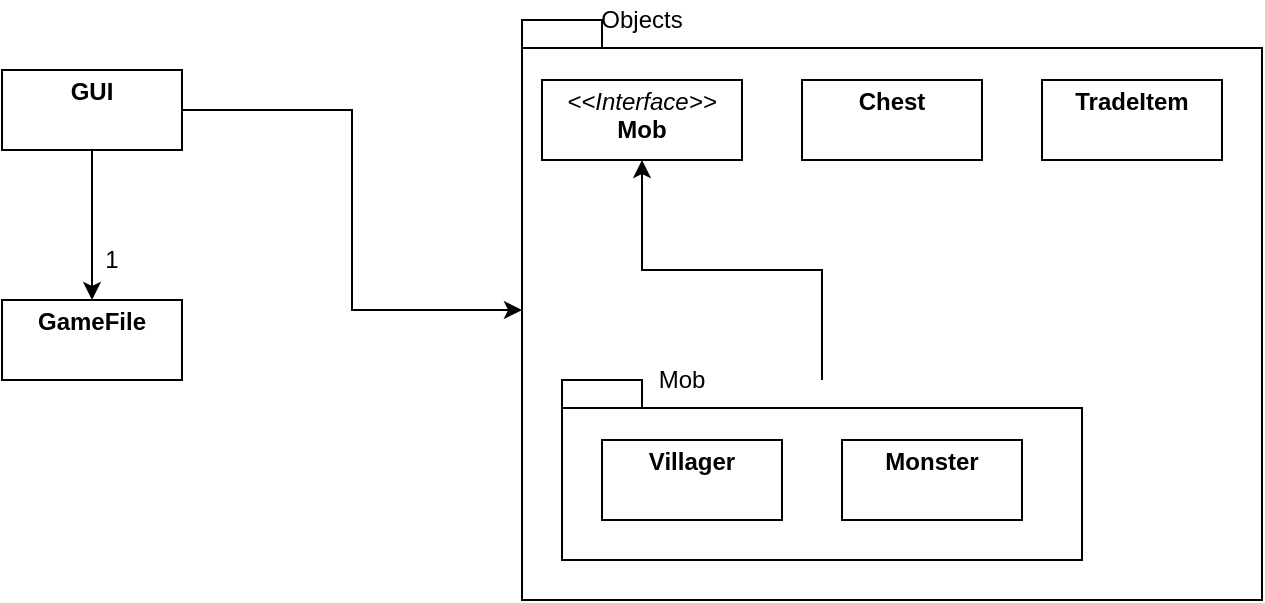 <mxfile version="12.1.9" type="device" pages="1"><diagram name="Page-1" id="c4acf3e9-155e-7222-9cf6-157b1a14988f"><mxGraphModel dx="1088" dy="606" grid="1" gridSize="10" guides="1" tooltips="1" connect="1" arrows="1" fold="1" page="1" pageScale="1" pageWidth="850" pageHeight="1100" background="#ffffff" math="0" shadow="0"><root><mxCell id="0"/><mxCell id="1" parent="0"/><mxCell id="NjfVH6ifACYZEpa_d-UV-1" value="" style="shape=folder;fontStyle=1;spacingTop=10;tabWidth=40;tabHeight=14;tabPosition=left;html=1;" vertex="1" parent="1"><mxGeometry x="300" y="60" width="370" height="290" as="geometry"/></mxCell><mxCell id="NjfVH6ifACYZEpa_d-UV-2" value="Objects" style="text;html=1;strokeColor=none;fillColor=none;align=center;verticalAlign=middle;whiteSpace=wrap;rounded=0;" vertex="1" parent="1"><mxGeometry x="340" y="50" width="40" height="20" as="geometry"/></mxCell><mxCell id="NjfVH6ifACYZEpa_d-UV-3" value="&lt;p style=&quot;margin: 0px ; margin-top: 4px ; text-align: center&quot;&gt;&lt;i&gt;&amp;lt;&amp;lt;Interface&amp;gt;&amp;gt;&lt;/i&gt;&lt;br&gt;&lt;b&gt;Mob&lt;/b&gt;&lt;/p&gt;" style="verticalAlign=top;align=left;overflow=fill;fontSize=12;fontFamily=Helvetica;html=1;rounded=0;shadow=0;comic=0;labelBackgroundColor=none;strokeColor=#000000;strokeWidth=1;fillColor=#ffffff;" vertex="1" parent="1"><mxGeometry x="310" y="90" width="100" height="40" as="geometry"/></mxCell><mxCell id="NjfVH6ifACYZEpa_d-UV-5" value="&lt;p style=&quot;margin: 4px 0px 0px&quot;&gt;&lt;b&gt;Chest&lt;/b&gt;&lt;/p&gt;" style="verticalAlign=top;align=center;overflow=fill;fontSize=12;fontFamily=Helvetica;html=1;rounded=0;shadow=0;comic=0;labelBackgroundColor=none;strokeColor=#000000;strokeWidth=1;fillColor=#ffffff;" vertex="1" parent="1"><mxGeometry x="440" y="90" width="90" height="40" as="geometry"/></mxCell><mxCell id="NjfVH6ifACYZEpa_d-UV-6" value="&lt;p style=&quot;margin: 4px 0px 0px&quot;&gt;&lt;b&gt;TradeItem&lt;/b&gt;&lt;/p&gt;" style="verticalAlign=top;align=center;overflow=fill;fontSize=12;fontFamily=Helvetica;html=1;rounded=0;shadow=0;comic=0;labelBackgroundColor=none;strokeColor=#000000;strokeWidth=1;fillColor=#ffffff;" vertex="1" parent="1"><mxGeometry x="560" y="90" width="90" height="40" as="geometry"/></mxCell><mxCell id="NjfVH6ifACYZEpa_d-UV-16" style="edgeStyle=orthogonalEdgeStyle;rounded=0;orthogonalLoop=1;jettySize=auto;html=1;" edge="1" parent="1" source="NjfVH6ifACYZEpa_d-UV-7" target="NjfVH6ifACYZEpa_d-UV-3"><mxGeometry relative="1" as="geometry"/></mxCell><mxCell id="NjfVH6ifACYZEpa_d-UV-15" style="edgeStyle=orthogonalEdgeStyle;rounded=0;orthogonalLoop=1;jettySize=auto;html=1;" edge="1" parent="1" source="NjfVH6ifACYZEpa_d-UV-12" target="NjfVH6ifACYZEpa_d-UV-1"><mxGeometry relative="1" as="geometry"/></mxCell><mxCell id="NjfVH6ifACYZEpa_d-UV-17" style="edgeStyle=orthogonalEdgeStyle;rounded=0;orthogonalLoop=1;jettySize=auto;html=1;" edge="1" parent="1" source="NjfVH6ifACYZEpa_d-UV-12" target="NjfVH6ifACYZEpa_d-UV-13"><mxGeometry relative="1" as="geometry"/></mxCell><mxCell id="NjfVH6ifACYZEpa_d-UV-12" value="&lt;p style=&quot;margin: 4px 0px 0px&quot;&gt;&lt;b&gt;GUI&lt;/b&gt;&lt;/p&gt;" style="verticalAlign=top;align=center;overflow=fill;fontSize=12;fontFamily=Helvetica;html=1;rounded=0;shadow=0;comic=0;labelBackgroundColor=none;strokeColor=#000000;strokeWidth=1;fillColor=#ffffff;" vertex="1" parent="1"><mxGeometry x="40" y="85" width="90" height="40" as="geometry"/></mxCell><mxCell id="NjfVH6ifACYZEpa_d-UV-13" value="&lt;p style=&quot;margin: 4px 0px 0px&quot;&gt;&lt;b&gt;GameFile&lt;/b&gt;&lt;/p&gt;" style="verticalAlign=top;align=center;overflow=fill;fontSize=12;fontFamily=Helvetica;html=1;rounded=0;shadow=0;comic=0;labelBackgroundColor=none;strokeColor=#000000;strokeWidth=1;fillColor=#ffffff;" vertex="1" parent="1"><mxGeometry x="40" y="200" width="90" height="40" as="geometry"/></mxCell><mxCell id="NjfVH6ifACYZEpa_d-UV-18" value="1" style="text;html=1;strokeColor=none;fillColor=none;align=center;verticalAlign=middle;whiteSpace=wrap;rounded=0;" vertex="1" parent="1"><mxGeometry x="90" y="170" width="10" height="20" as="geometry"/></mxCell><mxCell id="NjfVH6ifACYZEpa_d-UV-7" value="" style="shape=folder;fontStyle=1;spacingTop=10;tabWidth=40;tabHeight=14;tabPosition=left;html=1;" vertex="1" parent="1"><mxGeometry x="320" y="240" width="260" height="90" as="geometry"/></mxCell><mxCell id="NjfVH6ifACYZEpa_d-UV-8" value="Mob" style="text;html=1;strokeColor=none;fillColor=none;align=center;verticalAlign=middle;whiteSpace=wrap;rounded=0;" vertex="1" parent="1"><mxGeometry x="360" y="230" width="40" height="20" as="geometry"/></mxCell><mxCell id="NjfVH6ifACYZEpa_d-UV-10" value="&lt;p style=&quot;margin: 4px 0px 0px&quot;&gt;&lt;b&gt;Villager&lt;/b&gt;&lt;/p&gt;" style="verticalAlign=top;align=center;overflow=fill;fontSize=12;fontFamily=Helvetica;html=1;rounded=0;shadow=0;comic=0;labelBackgroundColor=none;strokeColor=#000000;strokeWidth=1;fillColor=#ffffff;" vertex="1" parent="1"><mxGeometry x="340" y="270" width="90" height="40" as="geometry"/></mxCell><mxCell id="NjfVH6ifACYZEpa_d-UV-11" value="&lt;p style=&quot;margin: 4px 0px 0px&quot;&gt;&lt;b&gt;Monster&lt;/b&gt;&lt;/p&gt;" style="verticalAlign=top;align=center;overflow=fill;fontSize=12;fontFamily=Helvetica;html=1;rounded=0;shadow=0;comic=0;labelBackgroundColor=none;strokeColor=#000000;strokeWidth=1;fillColor=#ffffff;" vertex="1" parent="1"><mxGeometry x="460" y="270" width="90" height="40" as="geometry"/></mxCell></root></mxGraphModel></diagram></mxfile>